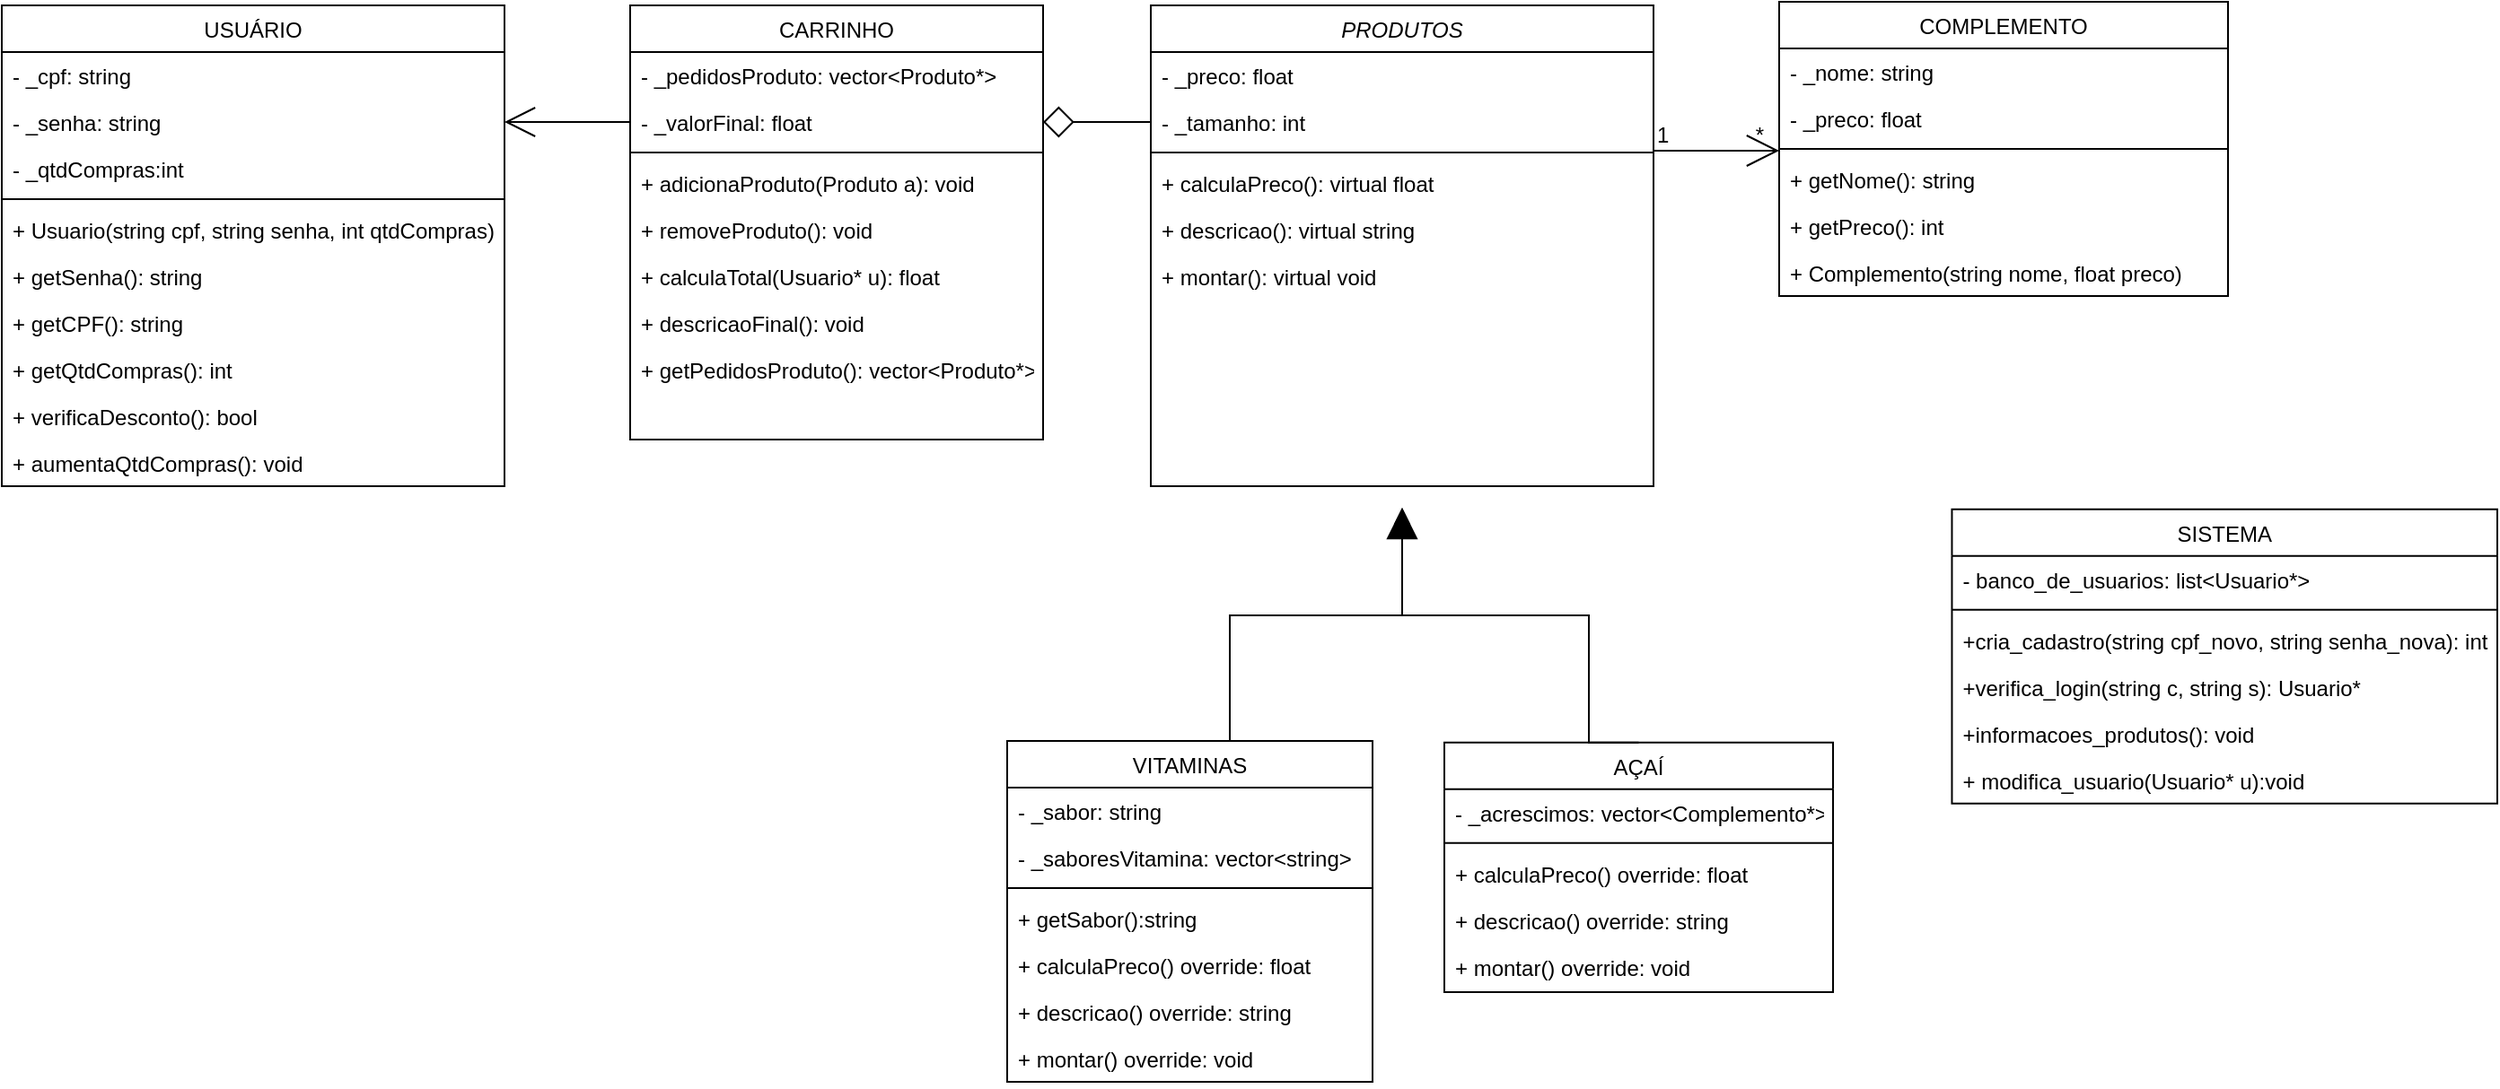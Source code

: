 <mxfile version="20.6.0" type="device"><diagram id="C5RBs43oDa-KdzZeNtuy" name="Page-1"><mxGraphModel dx="1068" dy="493" grid="1" gridSize="10" guides="1" tooltips="1" connect="1" arrows="1" fold="1" page="1" pageScale="1" pageWidth="1654" pageHeight="2336" math="0" shadow="0"><root><mxCell id="WIyWlLk6GJQsqaUBKTNV-0"/><mxCell id="WIyWlLk6GJQsqaUBKTNV-1" parent="WIyWlLk6GJQsqaUBKTNV-0"/><mxCell id="zkfFHV4jXpPFQw0GAbJ--0" value="PRODUTOS" style="swimlane;fontStyle=2;align=center;verticalAlign=top;childLayout=stackLayout;horizontal=1;startSize=26;horizontalStack=0;resizeParent=1;resizeLast=0;collapsible=1;marginBottom=0;rounded=0;shadow=0;strokeWidth=1;" parent="WIyWlLk6GJQsqaUBKTNV-1" vertex="1"><mxGeometry x="840" y="320" width="280" height="268" as="geometry"><mxRectangle x="220" y="120" width="160" height="26" as="alternateBounds"/></mxGeometry></mxCell><mxCell id="STIzrpk7gZ1dZnTW2SCc-5" value="- _preco: float" style="text;align=left;verticalAlign=top;spacingLeft=4;spacingRight=4;overflow=hidden;rotatable=0;points=[[0,0.5],[1,0.5]];portConstraint=eastwest;rounded=0;shadow=0;html=0;" parent="zkfFHV4jXpPFQw0GAbJ--0" vertex="1"><mxGeometry y="26" width="280" height="26" as="geometry"/></mxCell><mxCell id="STIzrpk7gZ1dZnTW2SCc-6" value="- _tamanho: int" style="text;align=left;verticalAlign=top;spacingLeft=4;spacingRight=4;overflow=hidden;rotatable=0;points=[[0,0.5],[1,0.5]];portConstraint=eastwest;rounded=0;shadow=0;html=0;" parent="zkfFHV4jXpPFQw0GAbJ--0" vertex="1"><mxGeometry y="52" width="280" height="26" as="geometry"/></mxCell><mxCell id="zkfFHV4jXpPFQw0GAbJ--4" value="" style="line;html=1;strokeWidth=1;align=left;verticalAlign=middle;spacingTop=-1;spacingLeft=3;spacingRight=3;rotatable=0;labelPosition=right;points=[];portConstraint=eastwest;" parent="zkfFHV4jXpPFQw0GAbJ--0" vertex="1"><mxGeometry y="78" width="280" height="8" as="geometry"/></mxCell><mxCell id="2W2O7efLA2-KB0Ci3Ubi-0" value="+ calculaPreco(): virtual float" style="text;align=left;verticalAlign=top;spacingLeft=4;spacingRight=4;overflow=hidden;rotatable=0;points=[[0,0.5],[1,0.5]];portConstraint=eastwest;" parent="zkfFHV4jXpPFQw0GAbJ--0" vertex="1"><mxGeometry y="86" width="280" height="26" as="geometry"/></mxCell><mxCell id="zkfFHV4jXpPFQw0GAbJ--5" value="+ descricao(): virtual string" style="text;align=left;verticalAlign=top;spacingLeft=4;spacingRight=4;overflow=hidden;rotatable=0;points=[[0,0.5],[1,0.5]];portConstraint=eastwest;" parent="zkfFHV4jXpPFQw0GAbJ--0" vertex="1"><mxGeometry y="112" width="280" height="26" as="geometry"/></mxCell><mxCell id="2W2O7efLA2-KB0Ci3Ubi-1" value="+ montar(): virtual void" style="text;align=left;verticalAlign=top;spacingLeft=4;spacingRight=4;overflow=hidden;rotatable=0;points=[[0,0.5],[1,0.5]];portConstraint=eastwest;" parent="zkfFHV4jXpPFQw0GAbJ--0" vertex="1"><mxGeometry y="138" width="280" height="26" as="geometry"/></mxCell><mxCell id="zkfFHV4jXpPFQw0GAbJ--17" value="COMPLEMENTO" style="swimlane;fontStyle=0;align=center;verticalAlign=top;childLayout=stackLayout;horizontal=1;startSize=26;horizontalStack=0;resizeParent=1;resizeLast=0;collapsible=1;marginBottom=0;rounded=0;shadow=0;strokeWidth=1;" parent="WIyWlLk6GJQsqaUBKTNV-1" vertex="1"><mxGeometry x="1190" y="318" width="250" height="164" as="geometry"><mxRectangle x="550" y="140" width="160" height="26" as="alternateBounds"/></mxGeometry></mxCell><mxCell id="zkfFHV4jXpPFQw0GAbJ--18" value="- _nome: string" style="text;align=left;verticalAlign=top;spacingLeft=4;spacingRight=4;overflow=hidden;rotatable=0;points=[[0,0.5],[1,0.5]];portConstraint=eastwest;" parent="zkfFHV4jXpPFQw0GAbJ--17" vertex="1"><mxGeometry y="26" width="250" height="26" as="geometry"/></mxCell><mxCell id="qcMwbnb8OQr0L_AA5C1L-2" value="- _preco: float" style="text;align=left;verticalAlign=top;spacingLeft=4;spacingRight=4;overflow=hidden;rotatable=0;points=[[0,0.5],[1,0.5]];portConstraint=eastwest;" parent="zkfFHV4jXpPFQw0GAbJ--17" vertex="1"><mxGeometry y="52" width="250" height="26" as="geometry"/></mxCell><mxCell id="zkfFHV4jXpPFQw0GAbJ--23" value="" style="line;html=1;strokeWidth=1;align=left;verticalAlign=middle;spacingTop=-1;spacingLeft=3;spacingRight=3;rotatable=0;labelPosition=right;points=[];portConstraint=eastwest;" parent="zkfFHV4jXpPFQw0GAbJ--17" vertex="1"><mxGeometry y="78" width="250" height="8" as="geometry"/></mxCell><mxCell id="zkfFHV4jXpPFQw0GAbJ--24" value="+ getNome(): string" style="text;align=left;verticalAlign=top;spacingLeft=4;spacingRight=4;overflow=hidden;rotatable=0;points=[[0,0.5],[1,0.5]];portConstraint=eastwest;" parent="zkfFHV4jXpPFQw0GAbJ--17" vertex="1"><mxGeometry y="86" width="250" height="26" as="geometry"/></mxCell><mxCell id="qcMwbnb8OQr0L_AA5C1L-3" value="+ getPreco(): int" style="text;align=left;verticalAlign=top;spacingLeft=4;spacingRight=4;overflow=hidden;rotatable=0;points=[[0,0.5],[1,0.5]];portConstraint=eastwest;" parent="zkfFHV4jXpPFQw0GAbJ--17" vertex="1"><mxGeometry y="112" width="250" height="26" as="geometry"/></mxCell><mxCell id="STIzrpk7gZ1dZnTW2SCc-23" value="+ Complemento(string nome, float preco)" style="text;align=left;verticalAlign=top;spacingLeft=4;spacingRight=4;overflow=hidden;rotatable=0;points=[[0,0.5],[1,0.5]];portConstraint=eastwest;" parent="zkfFHV4jXpPFQw0GAbJ--17" vertex="1"><mxGeometry y="138" width="250" height="26" as="geometry"/></mxCell><mxCell id="zkfFHV4jXpPFQw0GAbJ--26" value="" style="endArrow=open;shadow=0;strokeWidth=1;rounded=0;endFill=1;edgeStyle=elbowEdgeStyle;elbow=vertical;endSize=16;" parent="WIyWlLk6GJQsqaUBKTNV-1" source="zkfFHV4jXpPFQw0GAbJ--0" target="zkfFHV4jXpPFQw0GAbJ--17" edge="1"><mxGeometry x="0.5" y="41" relative="1" as="geometry"><mxPoint x="1210" y="482" as="sourcePoint"/><mxPoint x="1370" y="482" as="targetPoint"/><mxPoint x="-40" y="32" as="offset"/></mxGeometry></mxCell><mxCell id="zkfFHV4jXpPFQw0GAbJ--27" value="1" style="resizable=0;align=left;verticalAlign=bottom;labelBackgroundColor=none;fontSize=12;" parent="zkfFHV4jXpPFQw0GAbJ--26" connectable="0" vertex="1"><mxGeometry x="-1" relative="1" as="geometry"><mxPoint as="offset"/></mxGeometry></mxCell><mxCell id="zkfFHV4jXpPFQw0GAbJ--28" value="*" style="resizable=0;align=right;verticalAlign=bottom;labelBackgroundColor=none;fontSize=12;" parent="zkfFHV4jXpPFQw0GAbJ--26" connectable="0" vertex="1"><mxGeometry x="1" relative="1" as="geometry"><mxPoint x="-7" as="offset"/></mxGeometry></mxCell><mxCell id="2W2O7efLA2-KB0Ci3Ubi-6" value="USUÁRIO" style="swimlane;fontStyle=0;align=center;verticalAlign=top;childLayout=stackLayout;horizontal=1;startSize=26;horizontalStack=0;resizeParent=1;resizeLast=0;collapsible=1;marginBottom=0;rounded=0;shadow=0;strokeWidth=1;" parent="WIyWlLk6GJQsqaUBKTNV-1" vertex="1"><mxGeometry x="200" y="320" width="280" height="268" as="geometry"><mxRectangle x="130" y="380" width="160" height="26" as="alternateBounds"/></mxGeometry></mxCell><mxCell id="2W2O7efLA2-KB0Ci3Ubi-7" value="- _cpf: string" style="text;align=left;verticalAlign=top;spacingLeft=4;spacingRight=4;overflow=hidden;rotatable=0;points=[[0,0.5],[1,0.5]];portConstraint=eastwest;" parent="2W2O7efLA2-KB0Ci3Ubi-6" vertex="1"><mxGeometry y="26" width="280" height="26" as="geometry"/></mxCell><mxCell id="2W2O7efLA2-KB0Ci3Ubi-8" value="- _senha: string" style="text;align=left;verticalAlign=top;spacingLeft=4;spacingRight=4;overflow=hidden;rotatable=0;points=[[0,0.5],[1,0.5]];portConstraint=eastwest;rounded=0;shadow=0;html=0;" parent="2W2O7efLA2-KB0Ci3Ubi-6" vertex="1"><mxGeometry y="52" width="280" height="26" as="geometry"/></mxCell><mxCell id="2W2O7efLA2-KB0Ci3Ubi-13" value="- _qtdCompras:int" style="text;align=left;verticalAlign=top;spacingLeft=4;spacingRight=4;overflow=hidden;rotatable=0;points=[[0,0.5],[1,0.5]];portConstraint=eastwest;rounded=0;shadow=0;html=0;" parent="2W2O7efLA2-KB0Ci3Ubi-6" vertex="1"><mxGeometry y="78" width="280" height="26" as="geometry"/></mxCell><mxCell id="2W2O7efLA2-KB0Ci3Ubi-16" value="" style="line;html=1;strokeWidth=1;align=left;verticalAlign=middle;spacingTop=-1;spacingLeft=3;spacingRight=3;rotatable=0;labelPosition=right;points=[];portConstraint=eastwest;" parent="2W2O7efLA2-KB0Ci3Ubi-6" vertex="1"><mxGeometry y="104" width="280" height="8" as="geometry"/></mxCell><mxCell id="2W2O7efLA2-KB0Ci3Ubi-17" value="+ Usuario(string cpf, string senha, int qtdCompras)" style="text;align=left;verticalAlign=top;spacingLeft=4;spacingRight=4;overflow=hidden;rotatable=0;points=[[0,0.5],[1,0.5]];portConstraint=eastwest;" parent="2W2O7efLA2-KB0Ci3Ubi-6" vertex="1"><mxGeometry y="112" width="280" height="26" as="geometry"/></mxCell><mxCell id="2W2O7efLA2-KB0Ci3Ubi-18" value="+ getSenha(): string" style="text;align=left;verticalAlign=top;spacingLeft=4;spacingRight=4;overflow=hidden;rotatable=0;points=[[0,0.5],[1,0.5]];portConstraint=eastwest;rounded=0;shadow=0;html=0;" parent="2W2O7efLA2-KB0Ci3Ubi-6" vertex="1"><mxGeometry y="138" width="280" height="26" as="geometry"/></mxCell><mxCell id="2W2O7efLA2-KB0Ci3Ubi-19" value="+ getCPF(): string" style="text;align=left;verticalAlign=top;spacingLeft=4;spacingRight=4;overflow=hidden;rotatable=0;points=[[0,0.5],[1,0.5]];portConstraint=eastwest;rounded=0;shadow=0;html=0;" parent="2W2O7efLA2-KB0Ci3Ubi-6" vertex="1"><mxGeometry y="164" width="280" height="26" as="geometry"/></mxCell><mxCell id="r3M6E0WN0Lnk4v6JPJmN-32" value="+ getQtdCompras(): int" style="text;align=left;verticalAlign=top;spacingLeft=4;spacingRight=4;overflow=hidden;rotatable=0;points=[[0,0.5],[1,0.5]];portConstraint=eastwest;rounded=0;shadow=0;html=0;" parent="2W2O7efLA2-KB0Ci3Ubi-6" vertex="1"><mxGeometry y="190" width="280" height="26" as="geometry"/></mxCell><mxCell id="r3M6E0WN0Lnk4v6JPJmN-33" value="+ verificaDesconto(): bool&#10;" style="text;align=left;verticalAlign=top;spacingLeft=4;spacingRight=4;overflow=hidden;rotatable=0;points=[[0,0.5],[1,0.5]];portConstraint=eastwest;rounded=0;shadow=0;html=0;" parent="2W2O7efLA2-KB0Ci3Ubi-6" vertex="1"><mxGeometry y="216" width="280" height="26" as="geometry"/></mxCell><mxCell id="2W2O7efLA2-KB0Ci3Ubi-21" value="+ aumentaQtdCompras(): void&#10;" style="text;align=left;verticalAlign=top;spacingLeft=4;spacingRight=4;overflow=hidden;rotatable=0;points=[[0,0.5],[1,0.5]];portConstraint=eastwest;rounded=0;shadow=0;html=0;" parent="2W2O7efLA2-KB0Ci3Ubi-6" vertex="1"><mxGeometry y="242" width="280" height="26" as="geometry"/></mxCell><mxCell id="2W2O7efLA2-KB0Ci3Ubi-25" value="CARRINHO" style="swimlane;fontStyle=0;align=center;verticalAlign=top;childLayout=stackLayout;horizontal=1;startSize=26;horizontalStack=0;resizeParent=1;resizeLast=0;collapsible=1;marginBottom=0;rounded=0;shadow=0;strokeWidth=1;" parent="WIyWlLk6GJQsqaUBKTNV-1" vertex="1"><mxGeometry x="550" y="320" width="230" height="242" as="geometry"><mxRectangle x="340" y="380" width="170" height="26" as="alternateBounds"/></mxGeometry></mxCell><mxCell id="2W2O7efLA2-KB0Ci3Ubi-26" value="- _pedidosProduto: vector&lt;Produto*&gt;" style="text;align=left;verticalAlign=top;spacingLeft=4;spacingRight=4;overflow=hidden;rotatable=0;points=[[0,0.5],[1,0.5]];portConstraint=eastwest;" parent="2W2O7efLA2-KB0Ci3Ubi-25" vertex="1"><mxGeometry y="26" width="230" height="26" as="geometry"/></mxCell><mxCell id="2W2O7efLA2-KB0Ci3Ubi-28" value="- _valorFinal: float" style="text;align=left;verticalAlign=top;spacingLeft=4;spacingRight=4;overflow=hidden;rotatable=0;points=[[0,0.5],[1,0.5]];portConstraint=eastwest;" parent="2W2O7efLA2-KB0Ci3Ubi-25" vertex="1"><mxGeometry y="52" width="230" height="26" as="geometry"/></mxCell><mxCell id="2W2O7efLA2-KB0Ci3Ubi-27" value="" style="line;html=1;strokeWidth=1;align=left;verticalAlign=middle;spacingTop=-1;spacingLeft=3;spacingRight=3;rotatable=0;labelPosition=right;points=[];portConstraint=eastwest;" parent="2W2O7efLA2-KB0Ci3Ubi-25" vertex="1"><mxGeometry y="78" width="230" height="8" as="geometry"/></mxCell><mxCell id="2W2O7efLA2-KB0Ci3Ubi-30" value="+ adicionaProduto(Produto a): void" style="text;align=left;verticalAlign=top;spacingLeft=4;spacingRight=4;overflow=hidden;rotatable=0;points=[[0,0.5],[1,0.5]];portConstraint=eastwest;" parent="2W2O7efLA2-KB0Ci3Ubi-25" vertex="1"><mxGeometry y="86" width="230" height="26" as="geometry"/></mxCell><mxCell id="2W2O7efLA2-KB0Ci3Ubi-31" value="+ removeProduto(): void" style="text;align=left;verticalAlign=top;spacingLeft=4;spacingRight=4;overflow=hidden;rotatable=0;points=[[0,0.5],[1,0.5]];portConstraint=eastwest;" parent="2W2O7efLA2-KB0Ci3Ubi-25" vertex="1"><mxGeometry y="112" width="230" height="26" as="geometry"/></mxCell><mxCell id="2W2O7efLA2-KB0Ci3Ubi-33" value="+ calculaTotal(Usuario* u): float" style="text;align=left;verticalAlign=top;spacingLeft=4;spacingRight=4;overflow=hidden;rotatable=0;points=[[0,0.5],[1,0.5]];portConstraint=eastwest;" parent="2W2O7efLA2-KB0Ci3Ubi-25" vertex="1"><mxGeometry y="138" width="230" height="26" as="geometry"/></mxCell><mxCell id="2W2O7efLA2-KB0Ci3Ubi-34" value="+ descricaoFinal(): void&#10;" style="text;align=left;verticalAlign=top;spacingLeft=4;spacingRight=4;overflow=hidden;rotatable=0;points=[[0,0.5],[1,0.5]];portConstraint=eastwest;" parent="2W2O7efLA2-KB0Ci3Ubi-25" vertex="1"><mxGeometry y="164" width="230" height="26" as="geometry"/></mxCell><mxCell id="2W2O7efLA2-KB0Ci3Ubi-35" value="+ getPedidosProduto(): vector&lt;Produto*&gt;" style="text;align=left;verticalAlign=top;spacingLeft=4;spacingRight=4;overflow=hidden;rotatable=0;points=[[0,0.5],[1,0.5]];portConstraint=eastwest;" parent="2W2O7efLA2-KB0Ci3Ubi-25" vertex="1"><mxGeometry y="190" width="230" height="26" as="geometry"/></mxCell><mxCell id="2W2O7efLA2-KB0Ci3Ubi-36" style="edgeStyle=orthogonalEdgeStyle;rounded=0;orthogonalLoop=1;jettySize=auto;html=1;exitX=0;exitY=0.5;exitDx=0;exitDy=0;entryX=1;entryY=0.5;entryDx=0;entryDy=0;endArrow=open;endFill=0;endSize=15;" parent="WIyWlLk6GJQsqaUBKTNV-1" source="2W2O7efLA2-KB0Ci3Ubi-28" target="2W2O7efLA2-KB0Ci3Ubi-8" edge="1"><mxGeometry relative="1" as="geometry"/></mxCell><mxCell id="STIzrpk7gZ1dZnTW2SCc-10" style="edgeStyle=orthogonalEdgeStyle;rounded=0;orthogonalLoop=1;jettySize=auto;html=1;exitX=0.5;exitY=0;exitDx=0;exitDy=0;" parent="WIyWlLk6GJQsqaUBKTNV-1" source="r3M6E0WN0Lnk4v6JPJmN-1" edge="1"><mxGeometry relative="1" as="geometry"><mxPoint x="980" y="600" as="targetPoint"/><Array as="points"><mxPoint x="884" y="660"/><mxPoint x="980" y="660"/></Array></mxGeometry></mxCell><mxCell id="r3M6E0WN0Lnk4v6JPJmN-1" value="VITAMINAS" style="swimlane;fontStyle=0;align=center;verticalAlign=top;childLayout=stackLayout;horizontal=1;startSize=26;horizontalStack=0;resizeParent=1;resizeLast=0;collapsible=1;marginBottom=0;rounded=0;shadow=0;strokeWidth=1;" parent="WIyWlLk6GJQsqaUBKTNV-1" vertex="1"><mxGeometry x="760" y="730" width="203.5" height="190" as="geometry"><mxRectangle x="550" y="140" width="160" height="26" as="alternateBounds"/></mxGeometry></mxCell><mxCell id="STIzrpk7gZ1dZnTW2SCc-18" value="- _sabor: string" style="text;align=left;verticalAlign=top;spacingLeft=4;spacingRight=4;overflow=hidden;rotatable=0;points=[[0,0.5],[1,0.5]];portConstraint=eastwest;" parent="r3M6E0WN0Lnk4v6JPJmN-1" vertex="1"><mxGeometry y="26" width="203.5" height="26" as="geometry"/></mxCell><mxCell id="r3M6E0WN0Lnk4v6JPJmN-2" value="- _saboresVitamina: vector&lt;string&gt;" style="text;align=left;verticalAlign=top;spacingLeft=4;spacingRight=4;overflow=hidden;rotatable=0;points=[[0,0.5],[1,0.5]];portConstraint=eastwest;" parent="r3M6E0WN0Lnk4v6JPJmN-1" vertex="1"><mxGeometry y="52" width="203.5" height="26" as="geometry"/></mxCell><mxCell id="r3M6E0WN0Lnk4v6JPJmN-4" value="" style="line;html=1;strokeWidth=1;align=left;verticalAlign=middle;spacingTop=-1;spacingLeft=3;spacingRight=3;rotatable=0;labelPosition=right;points=[];portConstraint=eastwest;" parent="r3M6E0WN0Lnk4v6JPJmN-1" vertex="1"><mxGeometry y="78" width="203.5" height="8" as="geometry"/></mxCell><mxCell id="qcMwbnb8OQr0L_AA5C1L-4" value="+ getSabor():string" style="text;align=left;verticalAlign=top;spacingLeft=4;spacingRight=4;overflow=hidden;rotatable=0;points=[[0,0.5],[1,0.5]];portConstraint=eastwest;" parent="r3M6E0WN0Lnk4v6JPJmN-1" vertex="1"><mxGeometry y="86" width="203.5" height="26" as="geometry"/></mxCell><mxCell id="STIzrpk7gZ1dZnTW2SCc-22" value="+ calculaPreco() override: float" style="text;align=left;verticalAlign=top;spacingLeft=4;spacingRight=4;overflow=hidden;rotatable=0;points=[[0,0.5],[1,0.5]];portConstraint=eastwest;" parent="r3M6E0WN0Lnk4v6JPJmN-1" vertex="1"><mxGeometry y="112" width="203.5" height="26" as="geometry"/></mxCell><mxCell id="r3M6E0WN0Lnk4v6JPJmN-5" value="+ descricao() override: string" style="text;align=left;verticalAlign=top;spacingLeft=4;spacingRight=4;overflow=hidden;rotatable=0;points=[[0,0.5],[1,0.5]];portConstraint=eastwest;" parent="r3M6E0WN0Lnk4v6JPJmN-1" vertex="1"><mxGeometry y="138" width="203.5" height="26" as="geometry"/></mxCell><mxCell id="STIzrpk7gZ1dZnTW2SCc-21" value="+ montar() override: void" style="text;align=left;verticalAlign=top;spacingLeft=4;spacingRight=4;overflow=hidden;rotatable=0;points=[[0,0.5],[1,0.5]];portConstraint=eastwest;" parent="r3M6E0WN0Lnk4v6JPJmN-1" vertex="1"><mxGeometry y="164" width="203.5" height="26" as="geometry"/></mxCell><mxCell id="r3M6E0WN0Lnk4v6JPJmN-8" value="AÇAÍ" style="swimlane;fontStyle=0;align=center;verticalAlign=top;childLayout=stackLayout;horizontal=1;startSize=26;horizontalStack=0;resizeParent=1;resizeLast=0;collapsible=1;marginBottom=0;rounded=0;shadow=0;strokeWidth=1;" parent="WIyWlLk6GJQsqaUBKTNV-1" vertex="1"><mxGeometry x="1003.5" y="730.9" width="216.5" height="139.1" as="geometry"><mxRectangle x="550" y="140" width="160" height="26" as="alternateBounds"/></mxGeometry></mxCell><mxCell id="r3M6E0WN0Lnk4v6JPJmN-20" value="- _acrescimos: vector&lt;Complemento*&gt;" style="text;align=left;verticalAlign=top;spacingLeft=4;spacingRight=4;overflow=hidden;rotatable=0;points=[[0,0.5],[1,0.5]];portConstraint=eastwest;rounded=0;shadow=0;html=0;" parent="r3M6E0WN0Lnk4v6JPJmN-8" vertex="1"><mxGeometry y="26" width="216.5" height="26" as="geometry"/></mxCell><mxCell id="r3M6E0WN0Lnk4v6JPJmN-11" value="" style="line;html=1;strokeWidth=1;align=left;verticalAlign=middle;spacingTop=-1;spacingLeft=3;spacingRight=3;rotatable=0;labelPosition=right;points=[];portConstraint=eastwest;" parent="r3M6E0WN0Lnk4v6JPJmN-8" vertex="1"><mxGeometry y="52" width="216.5" height="8" as="geometry"/></mxCell><mxCell id="STIzrpk7gZ1dZnTW2SCc-14" value="+ calculaPreco() override: float" style="text;align=left;verticalAlign=top;spacingLeft=4;spacingRight=4;overflow=hidden;rotatable=0;points=[[0,0.5],[1,0.5]];portConstraint=eastwest;" parent="r3M6E0WN0Lnk4v6JPJmN-8" vertex="1"><mxGeometry y="60" width="216.5" height="26" as="geometry"/></mxCell><mxCell id="STIzrpk7gZ1dZnTW2SCc-15" value="+ descricao() override: string" style="text;align=left;verticalAlign=top;spacingLeft=4;spacingRight=4;overflow=hidden;rotatable=0;points=[[0,0.5],[1,0.5]];portConstraint=eastwest;" parent="r3M6E0WN0Lnk4v6JPJmN-8" vertex="1"><mxGeometry y="86" width="216.5" height="26" as="geometry"/></mxCell><mxCell id="STIzrpk7gZ1dZnTW2SCc-13" value="+ montar() override: void" style="text;align=left;verticalAlign=top;spacingLeft=4;spacingRight=4;overflow=hidden;rotatable=0;points=[[0,0.5],[1,0.5]];portConstraint=eastwest;" parent="r3M6E0WN0Lnk4v6JPJmN-8" vertex="1"><mxGeometry y="112" width="216.5" height="26" as="geometry"/></mxCell><mxCell id="r3M6E0WN0Lnk4v6JPJmN-21" value="SISTEMA" style="swimlane;fontStyle=0;align=center;verticalAlign=top;childLayout=stackLayout;horizontal=1;startSize=26;horizontalStack=0;resizeParent=1;resizeLast=0;collapsible=1;marginBottom=0;rounded=0;shadow=0;strokeWidth=1;" parent="WIyWlLk6GJQsqaUBKTNV-1" vertex="1"><mxGeometry x="1286.23" y="600.9" width="303.77" height="164" as="geometry"><mxRectangle x="550" y="140" width="160" height="26" as="alternateBounds"/></mxGeometry></mxCell><mxCell id="r3M6E0WN0Lnk4v6JPJmN-22" value="- banco_de_usuarios: list&lt;Usuario*&gt;" style="text;align=left;verticalAlign=top;spacingLeft=4;spacingRight=4;overflow=hidden;rotatable=0;points=[[0,0.5],[1,0.5]];portConstraint=eastwest;" parent="r3M6E0WN0Lnk4v6JPJmN-21" vertex="1"><mxGeometry y="26" width="303.77" height="26" as="geometry"/></mxCell><mxCell id="r3M6E0WN0Lnk4v6JPJmN-24" value="" style="line;html=1;strokeWidth=1;align=left;verticalAlign=middle;spacingTop=-1;spacingLeft=3;spacingRight=3;rotatable=0;labelPosition=right;points=[];portConstraint=eastwest;" parent="r3M6E0WN0Lnk4v6JPJmN-21" vertex="1"><mxGeometry y="52" width="303.77" height="8" as="geometry"/></mxCell><mxCell id="r3M6E0WN0Lnk4v6JPJmN-25" value="+cria_cadastro(string cpf_novo, string senha_nova): int" style="text;align=left;verticalAlign=top;spacingLeft=4;spacingRight=4;overflow=hidden;rotatable=0;points=[[0,0.5],[1,0.5]];portConstraint=eastwest;" parent="r3M6E0WN0Lnk4v6JPJmN-21" vertex="1"><mxGeometry y="60" width="303.77" height="26" as="geometry"/></mxCell><mxCell id="r3M6E0WN0Lnk4v6JPJmN-26" value="+verifica_login(string c, string s): Usuario*" style="text;align=left;verticalAlign=top;spacingLeft=4;spacingRight=4;overflow=hidden;rotatable=0;points=[[0,0.5],[1,0.5]];portConstraint=eastwest;" parent="r3M6E0WN0Lnk4v6JPJmN-21" vertex="1"><mxGeometry y="86" width="303.77" height="26" as="geometry"/></mxCell><mxCell id="r3M6E0WN0Lnk4v6JPJmN-29" value="+informacoes_produtos(): void" style="text;align=left;verticalAlign=top;spacingLeft=4;spacingRight=4;overflow=hidden;rotatable=0;points=[[0,0.5],[1,0.5]];portConstraint=eastwest;" parent="r3M6E0WN0Lnk4v6JPJmN-21" vertex="1"><mxGeometry y="112" width="303.77" height="26" as="geometry"/></mxCell><mxCell id="grSxoBSiAb7Z_5PmJCjQ-0" value="+ modifica_usuario(Usuario* u):void" style="text;align=left;verticalAlign=top;spacingLeft=4;spacingRight=4;overflow=hidden;rotatable=0;points=[[0,0.5],[1,0.5]];portConstraint=eastwest;" vertex="1" parent="r3M6E0WN0Lnk4v6JPJmN-21"><mxGeometry y="138" width="303.77" height="26" as="geometry"/></mxCell><mxCell id="STIzrpk7gZ1dZnTW2SCc-12" style="edgeStyle=orthogonalEdgeStyle;rounded=0;orthogonalLoop=1;jettySize=auto;html=1;exitX=0.5;exitY=0;exitDx=0;exitDy=0;endArrow=block;endFill=1;endSize=15;" parent="WIyWlLk6GJQsqaUBKTNV-1" source="r3M6E0WN0Lnk4v6JPJmN-8" edge="1"><mxGeometry relative="1" as="geometry"><mxPoint x="980.0" y="600.0" as="targetPoint"/><mxPoint x="1083.5" y="730.9" as="sourcePoint"/><Array as="points"><mxPoint x="1084" y="660"/><mxPoint x="980" y="660"/></Array></mxGeometry></mxCell><mxCell id="qcMwbnb8OQr0L_AA5C1L-1" style="edgeStyle=orthogonalEdgeStyle;rounded=0;orthogonalLoop=1;jettySize=auto;html=1;exitX=0;exitY=0.5;exitDx=0;exitDy=0;entryX=1;entryY=0.5;entryDx=0;entryDy=0;endArrow=diamond;endFill=0;endSize=15;" parent="WIyWlLk6GJQsqaUBKTNV-1" source="STIzrpk7gZ1dZnTW2SCc-5" target="2W2O7efLA2-KB0Ci3Ubi-28" edge="1"><mxGeometry relative="1" as="geometry"><Array as="points"><mxPoint x="840" y="385"/></Array></mxGeometry></mxCell></root></mxGraphModel></diagram></mxfile>